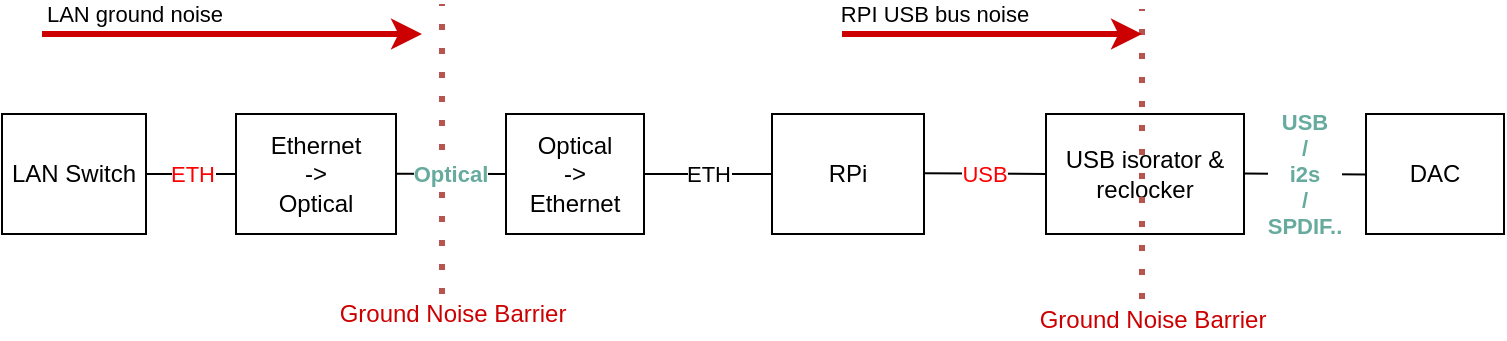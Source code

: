 <mxfile version="14.1.9" type="github">
  <diagram id="Y7vgxa4DhB0pr9qEd363" name="Page-1">
    <mxGraphModel dx="860" dy="608" grid="1" gridSize="10" guides="1" tooltips="1" connect="1" arrows="1" fold="1" page="1" pageScale="1" pageWidth="850" pageHeight="1100" math="0" shadow="0">
      <root>
        <mxCell id="0" />
        <mxCell id="1" parent="0" />
        <mxCell id="BiXXx1ukzyLKqdQWHbCL-1" value="RPi" style="rounded=0;whiteSpace=wrap;html=1;" vertex="1" parent="1">
          <mxGeometry x="395" y="340" width="76" height="60" as="geometry" />
        </mxCell>
        <mxCell id="BiXXx1ukzyLKqdQWHbCL-2" value="USB isorator &amp;amp; reclocker" style="rounded=0;whiteSpace=wrap;html=1;" vertex="1" parent="1">
          <mxGeometry x="532" y="340" width="99" height="60" as="geometry" />
        </mxCell>
        <mxCell id="BiXXx1ukzyLKqdQWHbCL-3" value="DAC" style="rounded=0;whiteSpace=wrap;html=1;" vertex="1" parent="1">
          <mxGeometry x="692" y="340" width="69" height="60" as="geometry" />
        </mxCell>
        <mxCell id="BiXXx1ukzyLKqdQWHbCL-4" value="Optical&lt;br&gt;-&amp;gt;&lt;br&gt;Ethernet" style="rounded=0;whiteSpace=wrap;html=1;" vertex="1" parent="1">
          <mxGeometry x="262" y="340" width="69" height="60" as="geometry" />
        </mxCell>
        <mxCell id="BiXXx1ukzyLKqdQWHbCL-5" value="Ethernet&lt;br&gt;-&amp;gt;&lt;br&gt;Optical" style="rounded=0;whiteSpace=wrap;html=1;" vertex="1" parent="1">
          <mxGeometry x="127" y="340" width="80" height="60" as="geometry" />
        </mxCell>
        <mxCell id="BiXXx1ukzyLKqdQWHbCL-6" value="LAN Switch" style="rounded=0;whiteSpace=wrap;html=1;" vertex="1" parent="1">
          <mxGeometry x="10" y="340" width="72" height="60" as="geometry" />
        </mxCell>
        <mxCell id="BiXXx1ukzyLKqdQWHbCL-7" value="&lt;font color=&quot;#ff0000&quot;&gt;ETH&lt;/font&gt;" style="endArrow=none;html=1;exitX=1;exitY=0.5;exitDx=0;exitDy=0;entryX=0;entryY=0.5;entryDx=0;entryDy=0;" edge="1" parent="1" source="BiXXx1ukzyLKqdQWHbCL-6" target="BiXXx1ukzyLKqdQWHbCL-5">
          <mxGeometry width="50" height="50" relative="1" as="geometry">
            <mxPoint x="440" y="400" as="sourcePoint" />
            <mxPoint x="490" y="350" as="targetPoint" />
          </mxGeometry>
        </mxCell>
        <mxCell id="BiXXx1ukzyLKqdQWHbCL-10" value="ETH" style="endArrow=none;html=1;exitX=1;exitY=0.5;exitDx=0;exitDy=0;entryX=0;entryY=0.5;entryDx=0;entryDy=0;" edge="1" parent="1" source="BiXXx1ukzyLKqdQWHbCL-4" target="BiXXx1ukzyLKqdQWHbCL-1">
          <mxGeometry width="50" height="50" relative="1" as="geometry">
            <mxPoint x="385" y="371" as="sourcePoint" />
            <mxPoint x="423" y="371" as="targetPoint" />
          </mxGeometry>
        </mxCell>
        <mxCell id="BiXXx1ukzyLKqdQWHbCL-13" value="&lt;font color=&quot;#ff0000&quot;&gt;USB&lt;/font&gt;" style="endArrow=none;html=1;exitX=1;exitY=0.5;exitDx=0;exitDy=0;entryX=0;entryY=0.5;entryDx=0;entryDy=0;" edge="1" parent="1" target="BiXXx1ukzyLKqdQWHbCL-2">
          <mxGeometry width="50" height="50" relative="1" as="geometry">
            <mxPoint x="471" y="369.58" as="sourcePoint" />
            <mxPoint x="514" y="369.58" as="targetPoint" />
          </mxGeometry>
        </mxCell>
        <mxCell id="BiXXx1ukzyLKqdQWHbCL-14" value="&lt;font color=&quot;#67ab9f&quot;&gt;USB&lt;br&gt;/&lt;br&gt;i2s&lt;br&gt;/ &lt;br&gt;SPDIF..&lt;br&gt;&lt;/font&gt;" style="endArrow=none;html=1;exitX=1;exitY=0.5;exitDx=0;exitDy=0;entryX=0;entryY=0.5;entryDx=0;entryDy=0;fontStyle=1" edge="1" parent="1">
          <mxGeometry width="50" height="50" relative="1" as="geometry">
            <mxPoint x="631" y="369.79" as="sourcePoint" />
            <mxPoint x="692" y="370.21" as="targetPoint" />
          </mxGeometry>
        </mxCell>
        <mxCell id="BiXXx1ukzyLKqdQWHbCL-15" value="" style="endArrow=none;dashed=1;html=1;dashPattern=1 3;strokeWidth=3;fillColor=#f8cecc;strokeColor=#b85450;" edge="1" parent="1">
          <mxGeometry width="50" height="50" relative="1" as="geometry">
            <mxPoint x="230" y="430" as="sourcePoint" />
            <mxPoint x="230" y="285" as="targetPoint" />
          </mxGeometry>
        </mxCell>
        <mxCell id="BiXXx1ukzyLKqdQWHbCL-11" value="&lt;font color=&quot;#67ab9f&quot;&gt;Optical&lt;/font&gt;" style="endArrow=none;html=1;exitX=1;exitY=0.5;exitDx=0;exitDy=0;entryX=0;entryY=0.5;entryDx=0;entryDy=0;fontStyle=1;labelBackgroundColor=#ffffff;" edge="1" parent="1" target="BiXXx1ukzyLKqdQWHbCL-4">
          <mxGeometry width="50" height="50" relative="1" as="geometry">
            <mxPoint x="207" y="369.83" as="sourcePoint" />
            <mxPoint x="250" y="369.83" as="targetPoint" />
          </mxGeometry>
        </mxCell>
        <mxCell id="BiXXx1ukzyLKqdQWHbCL-16" value="&lt;font color=&quot;#cc0000&quot;&gt;Ground Noise Barrier&lt;/font&gt;" style="text;html=1;resizable=0;autosize=1;align=center;verticalAlign=middle;points=[];fillColor=none;strokeColor=none;rounded=0;rotation=0;" vertex="1" parent="1">
          <mxGeometry x="170" y="430" width="130" height="20" as="geometry" />
        </mxCell>
        <mxCell id="BiXXx1ukzyLKqdQWHbCL-19" value="" style="endArrow=none;dashed=1;html=1;dashPattern=1 3;strokeWidth=3;fillColor=#f8cecc;strokeColor=#b85450;" edge="1" parent="1">
          <mxGeometry width="50" height="50" relative="1" as="geometry">
            <mxPoint x="580" y="432.5" as="sourcePoint" />
            <mxPoint x="580" y="287.5" as="targetPoint" />
          </mxGeometry>
        </mxCell>
        <mxCell id="BiXXx1ukzyLKqdQWHbCL-20" value="&lt;font color=&quot;#cc0000&quot;&gt;Ground Noise Barrier&lt;/font&gt;" style="text;html=1;resizable=0;autosize=1;align=center;verticalAlign=middle;points=[];fillColor=none;strokeColor=none;rounded=0;rotation=0;" vertex="1" parent="1">
          <mxGeometry x="520" y="432.5" width="130" height="20" as="geometry" />
        </mxCell>
        <mxCell id="BiXXx1ukzyLKqdQWHbCL-21" value="" style="endArrow=classic;html=1;labelBackgroundColor=#ffffff;strokeWidth=3;strokeColor=#CC0000;" edge="1" parent="1">
          <mxGeometry width="50" height="50" relative="1" as="geometry">
            <mxPoint x="30" y="300" as="sourcePoint" />
            <mxPoint x="220" y="300" as="targetPoint" />
          </mxGeometry>
        </mxCell>
        <mxCell id="BiXXx1ukzyLKqdQWHbCL-22" value="LAN ground noise" style="edgeLabel;html=1;align=center;verticalAlign=middle;resizable=0;points=[];" vertex="1" connectable="0" parent="BiXXx1ukzyLKqdQWHbCL-21">
          <mxGeometry x="-0.405" relative="1" as="geometry">
            <mxPoint x="-10.83" y="-10" as="offset" />
          </mxGeometry>
        </mxCell>
        <mxCell id="BiXXx1ukzyLKqdQWHbCL-23" value="" style="endArrow=classic;html=1;labelBackgroundColor=#ffffff;strokeWidth=3;strokeColor=#CC0000;" edge="1" parent="1">
          <mxGeometry width="50" height="50" relative="1" as="geometry">
            <mxPoint x="430" y="300" as="sourcePoint" />
            <mxPoint x="580" y="300" as="targetPoint" />
          </mxGeometry>
        </mxCell>
        <mxCell id="BiXXx1ukzyLKqdQWHbCL-24" value="RPI USB bus noise" style="edgeLabel;html=1;align=center;verticalAlign=middle;resizable=0;points=[];" vertex="1" connectable="0" parent="BiXXx1ukzyLKqdQWHbCL-23">
          <mxGeometry x="-0.405" relative="1" as="geometry">
            <mxPoint x="1.17" y="-10" as="offset" />
          </mxGeometry>
        </mxCell>
      </root>
    </mxGraphModel>
  </diagram>
</mxfile>
